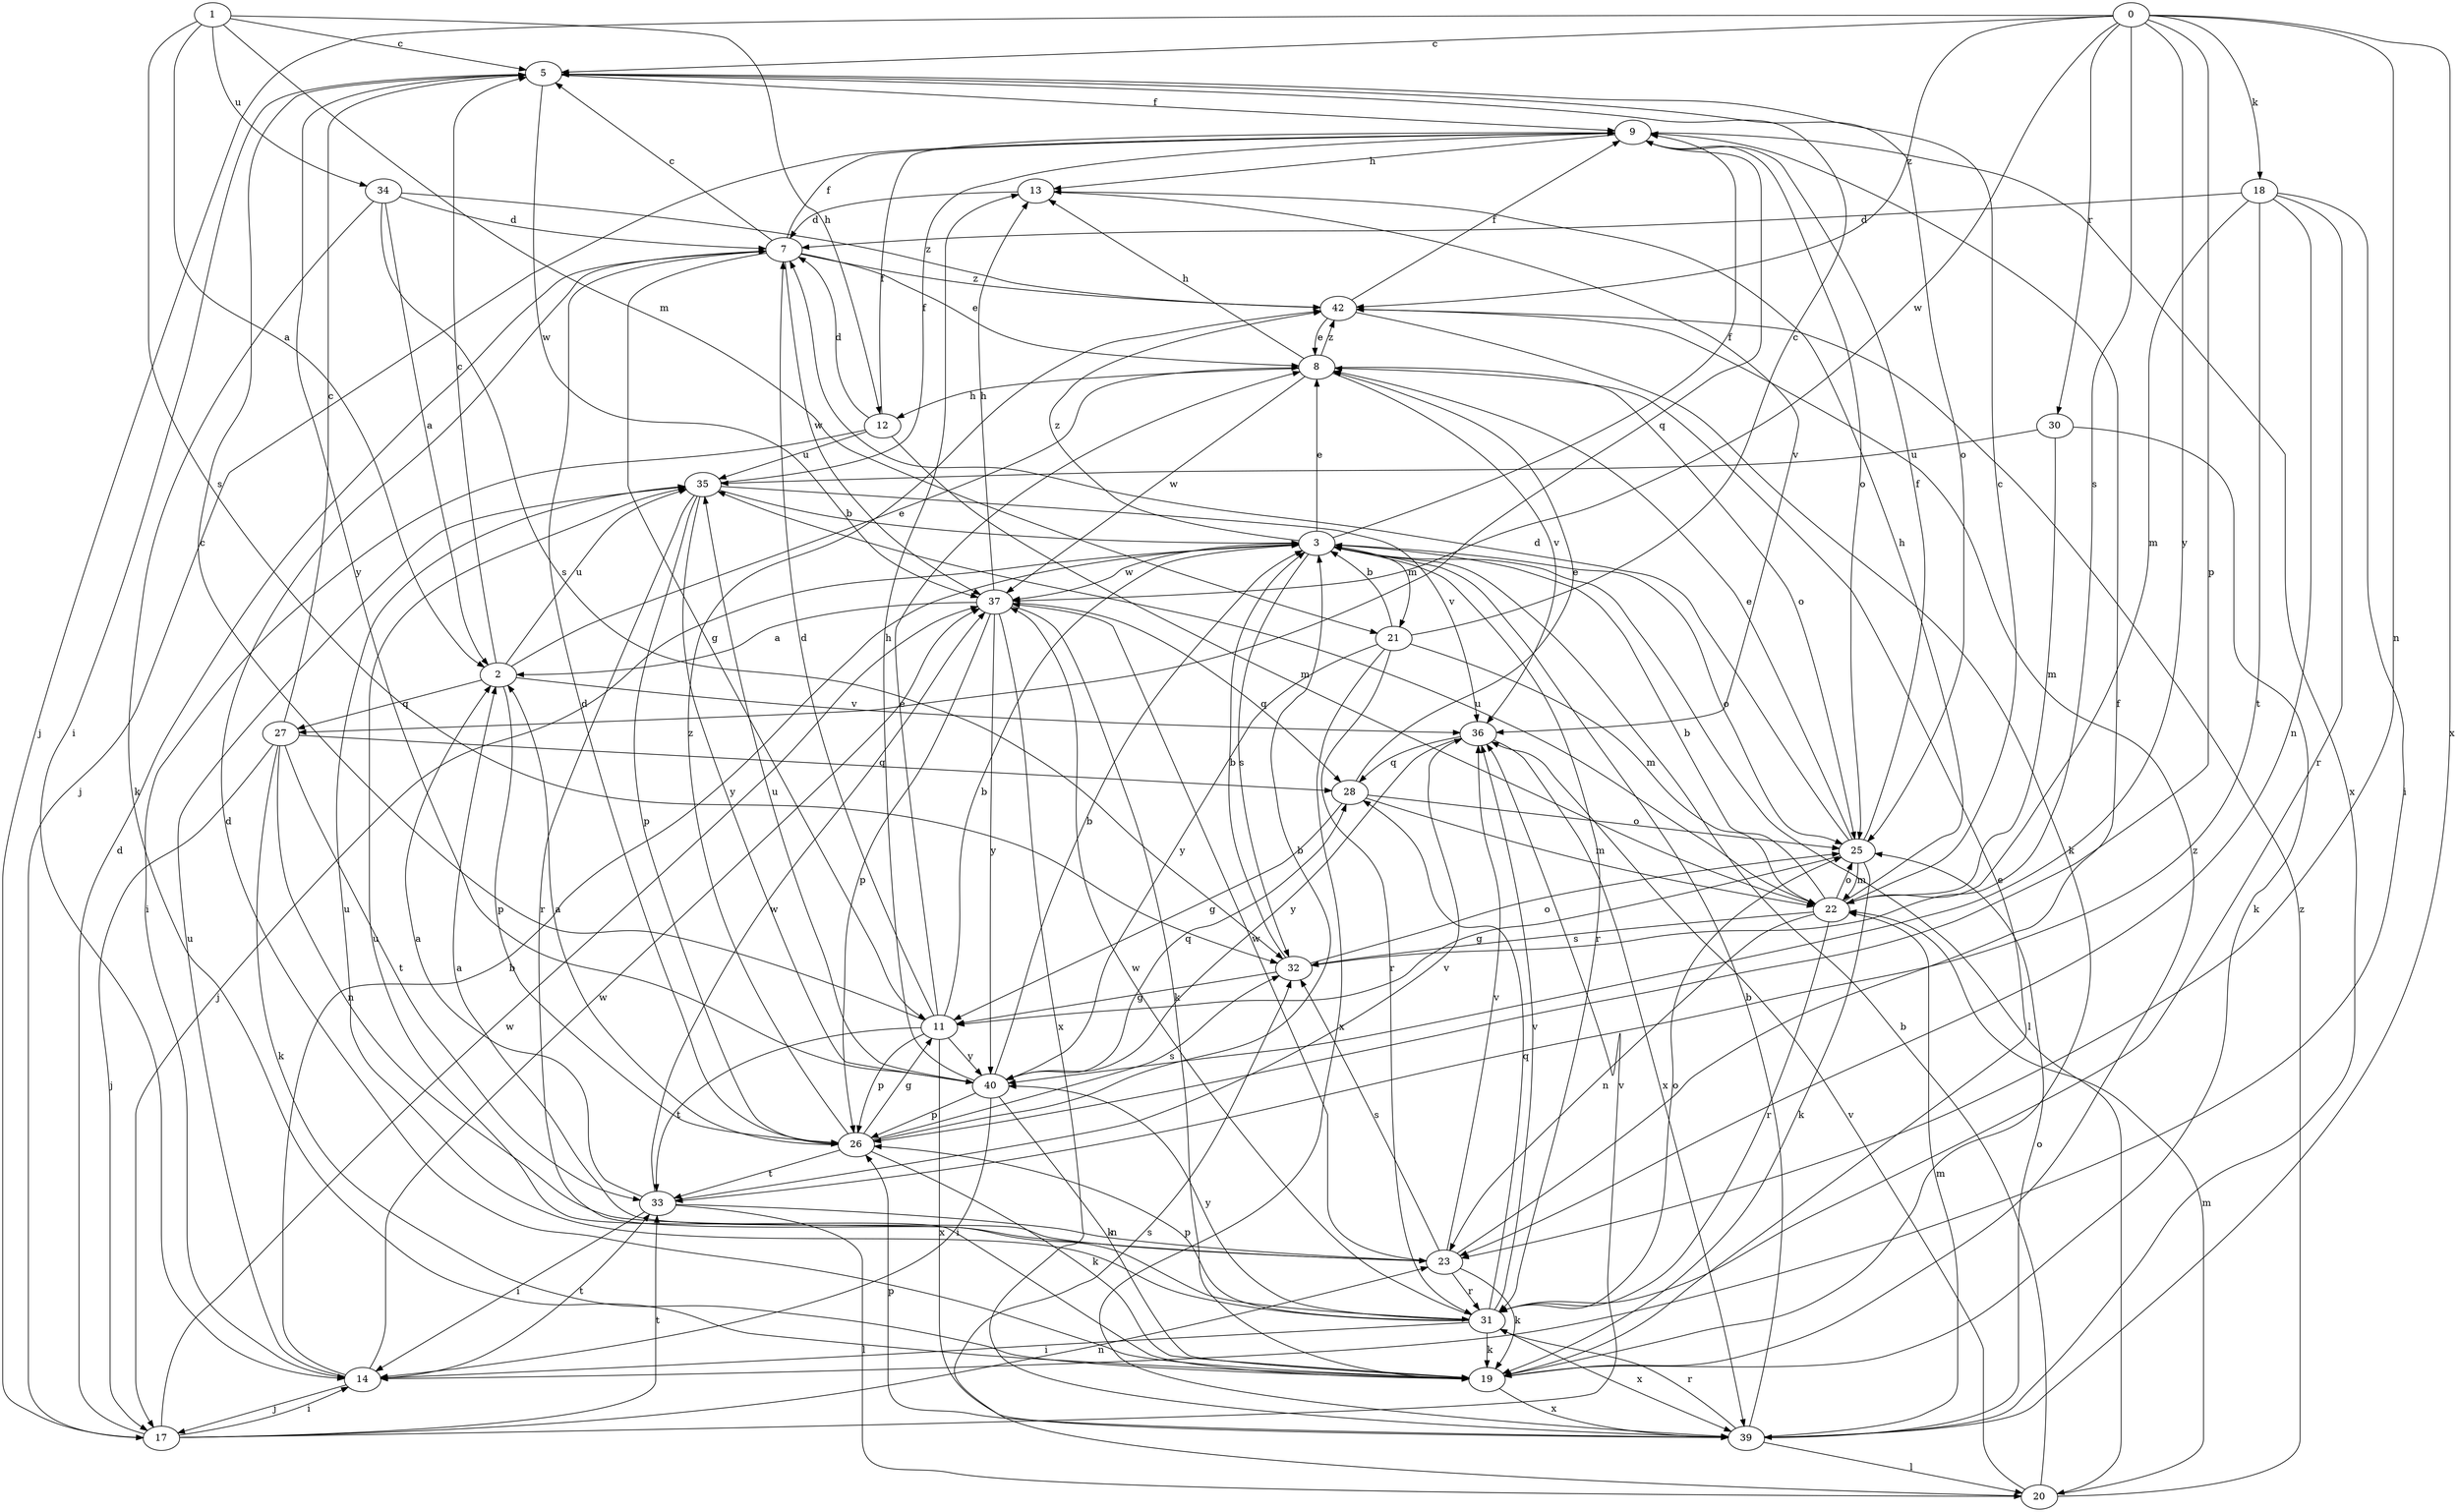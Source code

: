 strict digraph  {
0;
1;
2;
3;
5;
7;
8;
9;
11;
12;
13;
14;
17;
18;
19;
20;
21;
22;
23;
25;
26;
27;
28;
30;
31;
32;
33;
34;
35;
36;
37;
39;
40;
42;
0 -> 5  [label=c];
0 -> 17  [label=j];
0 -> 18  [label=k];
0 -> 23  [label=n];
0 -> 26  [label=p];
0 -> 30  [label=r];
0 -> 32  [label=s];
0 -> 37  [label=w];
0 -> 39  [label=x];
0 -> 40  [label=y];
0 -> 42  [label=z];
1 -> 2  [label=a];
1 -> 5  [label=c];
1 -> 12  [label=h];
1 -> 21  [label=m];
1 -> 32  [label=s];
1 -> 34  [label=u];
2 -> 5  [label=c];
2 -> 8  [label=e];
2 -> 26  [label=p];
2 -> 27  [label=q];
2 -> 35  [label=u];
2 -> 36  [label=v];
3 -> 8  [label=e];
3 -> 9  [label=f];
3 -> 17  [label=j];
3 -> 20  [label=l];
3 -> 21  [label=m];
3 -> 25  [label=o];
3 -> 31  [label=r];
3 -> 32  [label=s];
3 -> 37  [label=w];
3 -> 42  [label=z];
5 -> 9  [label=f];
5 -> 14  [label=i];
5 -> 25  [label=o];
5 -> 37  [label=w];
5 -> 40  [label=y];
7 -> 5  [label=c];
7 -> 8  [label=e];
7 -> 9  [label=f];
7 -> 11  [label=g];
7 -> 37  [label=w];
7 -> 42  [label=z];
8 -> 12  [label=h];
8 -> 13  [label=h];
8 -> 25  [label=o];
8 -> 36  [label=v];
8 -> 37  [label=w];
8 -> 42  [label=z];
9 -> 13  [label=h];
9 -> 17  [label=j];
9 -> 25  [label=o];
9 -> 27  [label=q];
9 -> 39  [label=x];
11 -> 3  [label=b];
11 -> 5  [label=c];
11 -> 7  [label=d];
11 -> 8  [label=e];
11 -> 26  [label=p];
11 -> 33  [label=t];
11 -> 39  [label=x];
11 -> 40  [label=y];
12 -> 7  [label=d];
12 -> 9  [label=f];
12 -> 14  [label=i];
12 -> 22  [label=m];
12 -> 35  [label=u];
13 -> 7  [label=d];
13 -> 36  [label=v];
14 -> 3  [label=b];
14 -> 17  [label=j];
14 -> 33  [label=t];
14 -> 35  [label=u];
14 -> 37  [label=w];
17 -> 7  [label=d];
17 -> 14  [label=i];
17 -> 23  [label=n];
17 -> 33  [label=t];
17 -> 36  [label=v];
17 -> 37  [label=w];
18 -> 7  [label=d];
18 -> 14  [label=i];
18 -> 22  [label=m];
18 -> 23  [label=n];
18 -> 31  [label=r];
18 -> 33  [label=t];
19 -> 7  [label=d];
19 -> 8  [label=e];
19 -> 35  [label=u];
19 -> 39  [label=x];
19 -> 42  [label=z];
20 -> 3  [label=b];
20 -> 22  [label=m];
20 -> 32  [label=s];
20 -> 36  [label=v];
20 -> 42  [label=z];
21 -> 3  [label=b];
21 -> 5  [label=c];
21 -> 22  [label=m];
21 -> 31  [label=r];
21 -> 39  [label=x];
21 -> 40  [label=y];
22 -> 3  [label=b];
22 -> 5  [label=c];
22 -> 13  [label=h];
22 -> 23  [label=n];
22 -> 25  [label=o];
22 -> 31  [label=r];
22 -> 32  [label=s];
22 -> 35  [label=u];
23 -> 2  [label=a];
23 -> 9  [label=f];
23 -> 19  [label=k];
23 -> 31  [label=r];
23 -> 32  [label=s];
23 -> 36  [label=v];
23 -> 37  [label=w];
25 -> 7  [label=d];
25 -> 8  [label=e];
25 -> 9  [label=f];
25 -> 11  [label=g];
25 -> 19  [label=k];
25 -> 22  [label=m];
26 -> 2  [label=a];
26 -> 3  [label=b];
26 -> 7  [label=d];
26 -> 11  [label=g];
26 -> 19  [label=k];
26 -> 32  [label=s];
26 -> 33  [label=t];
26 -> 42  [label=z];
27 -> 5  [label=c];
27 -> 17  [label=j];
27 -> 19  [label=k];
27 -> 23  [label=n];
27 -> 28  [label=q];
27 -> 33  [label=t];
28 -> 8  [label=e];
28 -> 11  [label=g];
28 -> 22  [label=m];
28 -> 25  [label=o];
30 -> 19  [label=k];
30 -> 22  [label=m];
30 -> 35  [label=u];
31 -> 14  [label=i];
31 -> 19  [label=k];
31 -> 25  [label=o];
31 -> 26  [label=p];
31 -> 28  [label=q];
31 -> 35  [label=u];
31 -> 36  [label=v];
31 -> 37  [label=w];
31 -> 39  [label=x];
31 -> 40  [label=y];
32 -> 3  [label=b];
32 -> 11  [label=g];
32 -> 25  [label=o];
33 -> 2  [label=a];
33 -> 14  [label=i];
33 -> 20  [label=l];
33 -> 23  [label=n];
33 -> 36  [label=v];
33 -> 37  [label=w];
34 -> 2  [label=a];
34 -> 7  [label=d];
34 -> 19  [label=k];
34 -> 32  [label=s];
34 -> 42  [label=z];
35 -> 3  [label=b];
35 -> 9  [label=f];
35 -> 26  [label=p];
35 -> 31  [label=r];
35 -> 36  [label=v];
35 -> 40  [label=y];
36 -> 28  [label=q];
36 -> 39  [label=x];
36 -> 40  [label=y];
37 -> 2  [label=a];
37 -> 13  [label=h];
37 -> 19  [label=k];
37 -> 26  [label=p];
37 -> 28  [label=q];
37 -> 39  [label=x];
37 -> 40  [label=y];
39 -> 3  [label=b];
39 -> 20  [label=l];
39 -> 22  [label=m];
39 -> 25  [label=o];
39 -> 26  [label=p];
39 -> 31  [label=r];
40 -> 3  [label=b];
40 -> 13  [label=h];
40 -> 14  [label=i];
40 -> 19  [label=k];
40 -> 26  [label=p];
40 -> 28  [label=q];
40 -> 35  [label=u];
42 -> 8  [label=e];
42 -> 9  [label=f];
42 -> 19  [label=k];
}
